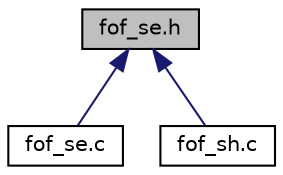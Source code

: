 digraph "fof_se.h"
{
  edge [fontname="Helvetica",fontsize="10",labelfontname="Helvetica",labelfontsize="10"];
  node [fontname="Helvetica",fontsize="10",shape=record];
  Node1 [label="fof_se.h",height=0.2,width=0.4,color="black", fillcolor="grey75", style="filled", fontcolor="black"];
  Node1 -> Node2 [dir="back",color="midnightblue",fontsize="10",style="solid",fontname="Helvetica"];
  Node2 [label="fof_se.c",height=0.2,width=0.4,color="black", fillcolor="white", style="filled",URL="$fof__se_8c.html"];
  Node1 -> Node3 [dir="back",color="midnightblue",fontsize="10",style="solid",fontname="Helvetica"];
  Node3 [label="fof_sh.c",height=0.2,width=0.4,color="black", fillcolor="white", style="filled",URL="$fof__sh_8c.html"];
}
